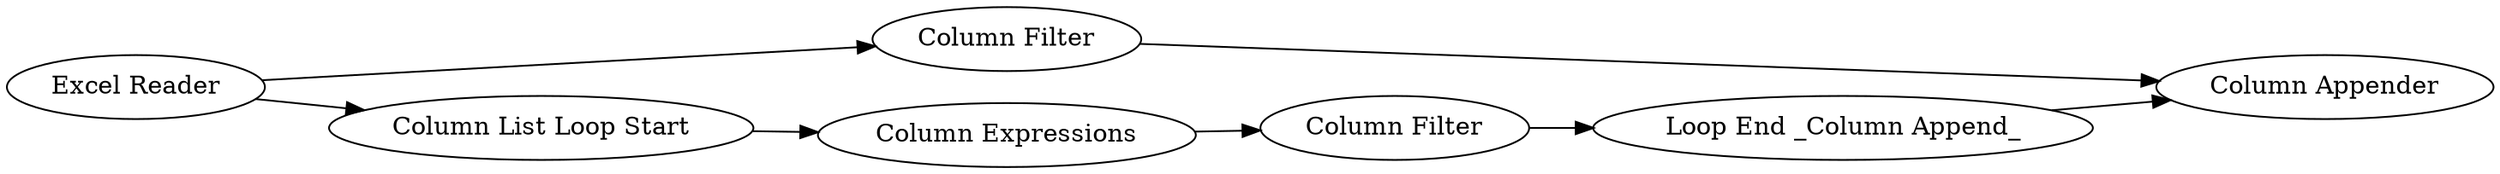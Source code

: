 digraph {
	"5658396518438566042_8" [label="Column Appender"]
	"5658396518438566042_4" [label="Loop End _Column Append_"]
	"5658396518438566042_7" [label="Column Filter"]
	"5658396518438566042_5" [label="Column Expressions"]
	"5658396518438566042_3" [label="Column List Loop Start"]
	"5658396518438566042_6" [label="Column Filter"]
	"5658396518438566042_1" [label="Excel Reader"]
	"5658396518438566042_1" -> "5658396518438566042_7"
	"5658396518438566042_7" -> "5658396518438566042_8"
	"5658396518438566042_4" -> "5658396518438566042_8"
	"5658396518438566042_6" -> "5658396518438566042_4"
	"5658396518438566042_3" -> "5658396518438566042_5"
	"5658396518438566042_5" -> "5658396518438566042_6"
	"5658396518438566042_1" -> "5658396518438566042_3"
	rankdir=LR
}
